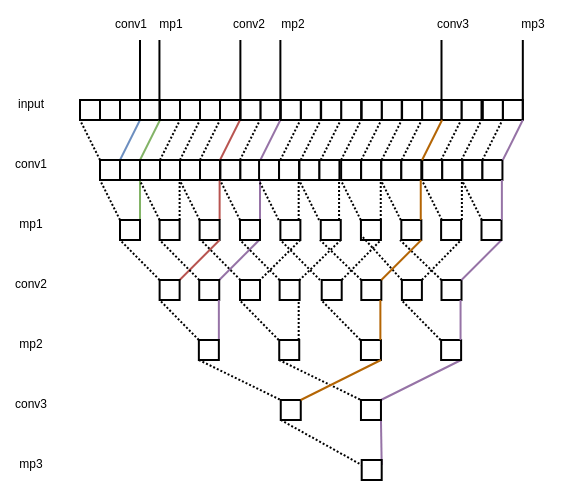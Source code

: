 <mxfile version="14.8.4" type="github">
  <diagram id="XacogqaK9mrQ45GxuNSi" name="Page-1">
    <mxGraphModel dx="569" dy="318" grid="1" gridSize="10" guides="1" tooltips="1" connect="1" arrows="1" fold="1" page="1" pageScale="1" pageWidth="850" pageHeight="1100" math="0" shadow="0">
      <root>
        <mxCell id="0" />
        <mxCell id="1" parent="0" />
        <mxCell id="IdqvDO2Dhx7yjKu7YwTV-2" value="" style="rounded=0;whiteSpace=wrap;html=1;" vertex="1" parent="1">
          <mxGeometry x="120" y="210" width="10" height="10" as="geometry" />
        </mxCell>
        <mxCell id="IdqvDO2Dhx7yjKu7YwTV-3" value="" style="rounded=0;whiteSpace=wrap;html=1;" vertex="1" parent="1">
          <mxGeometry x="130" y="210" width="10" height="10" as="geometry" />
        </mxCell>
        <mxCell id="IdqvDO2Dhx7yjKu7YwTV-4" value="" style="rounded=0;whiteSpace=wrap;html=1;fontStyle=1" vertex="1" parent="1">
          <mxGeometry x="140" y="210" width="10" height="10" as="geometry" />
        </mxCell>
        <mxCell id="IdqvDO2Dhx7yjKu7YwTV-11" style="rounded=0;orthogonalLoop=1;jettySize=auto;html=1;exitX=0;exitY=0;exitDx=0;exitDy=0;entryX=0;entryY=1;entryDx=0;entryDy=0;dashed=1;dashPattern=1 1;endArrow=none;endFill=0;" edge="1" parent="1" source="IdqvDO2Dhx7yjKu7YwTV-5" target="IdqvDO2Dhx7yjKu7YwTV-2">
          <mxGeometry relative="1" as="geometry" />
        </mxCell>
        <mxCell id="IdqvDO2Dhx7yjKu7YwTV-12" style="edgeStyle=none;rounded=0;orthogonalLoop=1;jettySize=auto;html=1;exitX=1;exitY=0;exitDx=0;exitDy=0;entryX=0;entryY=1;entryDx=0;entryDy=0;endArrow=none;endFill=0;fillColor=#dae8fc;strokeColor=#6c8ebf;" edge="1" parent="1" source="IdqvDO2Dhx7yjKu7YwTV-5" target="IdqvDO2Dhx7yjKu7YwTV-10">
          <mxGeometry relative="1" as="geometry" />
        </mxCell>
        <mxCell id="IdqvDO2Dhx7yjKu7YwTV-5" value="" style="rounded=0;whiteSpace=wrap;html=1;" vertex="1" parent="1">
          <mxGeometry x="130" y="240" width="10" height="10" as="geometry" />
        </mxCell>
        <mxCell id="IdqvDO2Dhx7yjKu7YwTV-8" value="" style="rounded=0;whiteSpace=wrap;html=1;" vertex="1" parent="1">
          <mxGeometry x="130" y="210" width="10" height="10" as="geometry" />
        </mxCell>
        <mxCell id="IdqvDO2Dhx7yjKu7YwTV-9" value="" style="rounded=0;whiteSpace=wrap;html=1;" vertex="1" parent="1">
          <mxGeometry x="140" y="210" width="10" height="10" as="geometry" />
        </mxCell>
        <mxCell id="IdqvDO2Dhx7yjKu7YwTV-10" value="" style="rounded=0;whiteSpace=wrap;html=1;fontStyle=1" vertex="1" parent="1">
          <mxGeometry x="150" y="210" width="10" height="10" as="geometry" />
        </mxCell>
        <mxCell id="IdqvDO2Dhx7yjKu7YwTV-15" style="edgeStyle=none;rounded=0;orthogonalLoop=1;jettySize=auto;html=1;exitX=1;exitY=0;exitDx=0;exitDy=0;entryX=1;entryY=1;entryDx=0;entryDy=0;endArrow=none;endFill=0;fillColor=#d5e8d4;strokeColor=#82b366;" edge="1" parent="1" source="IdqvDO2Dhx7yjKu7YwTV-13" target="IdqvDO2Dhx7yjKu7YwTV-10">
          <mxGeometry relative="1" as="geometry" />
        </mxCell>
        <mxCell id="IdqvDO2Dhx7yjKu7YwTV-13" value="" style="rounded=0;whiteSpace=wrap;html=1;" vertex="1" parent="1">
          <mxGeometry x="140" y="240" width="10" height="10" as="geometry" />
        </mxCell>
        <mxCell id="IdqvDO2Dhx7yjKu7YwTV-19" style="edgeStyle=none;rounded=0;orthogonalLoop=1;jettySize=auto;html=1;exitX=0;exitY=0;exitDx=0;exitDy=0;entryX=0;entryY=1;entryDx=0;entryDy=0;dashed=1;dashPattern=1 1;endArrow=none;endFill=0;" edge="1" parent="1" source="IdqvDO2Dhx7yjKu7YwTV-16" target="IdqvDO2Dhx7yjKu7YwTV-5">
          <mxGeometry relative="1" as="geometry" />
        </mxCell>
        <mxCell id="IdqvDO2Dhx7yjKu7YwTV-20" style="edgeStyle=none;rounded=0;orthogonalLoop=1;jettySize=auto;html=1;exitX=1;exitY=0;exitDx=0;exitDy=0;entryX=1;entryY=1;entryDx=0;entryDy=0;endArrow=none;endFill=0;fillColor=#d5e8d4;strokeColor=#82b366;" edge="1" parent="1" source="IdqvDO2Dhx7yjKu7YwTV-16" target="IdqvDO2Dhx7yjKu7YwTV-13">
          <mxGeometry relative="1" as="geometry" />
        </mxCell>
        <mxCell id="IdqvDO2Dhx7yjKu7YwTV-16" value="" style="rounded=0;whiteSpace=wrap;html=1;" vertex="1" parent="1">
          <mxGeometry x="140" y="270" width="10" height="10" as="geometry" />
        </mxCell>
        <mxCell id="IdqvDO2Dhx7yjKu7YwTV-27" value="" style="rounded=0;whiteSpace=wrap;html=1;fontStyle=1" vertex="1" parent="1">
          <mxGeometry x="160" y="210" width="10" height="10" as="geometry" />
        </mxCell>
        <mxCell id="IdqvDO2Dhx7yjKu7YwTV-28" value="" style="rounded=0;whiteSpace=wrap;html=1;fontStyle=1" vertex="1" parent="1">
          <mxGeometry x="170" y="210" width="10" height="10" as="geometry" />
        </mxCell>
        <mxCell id="IdqvDO2Dhx7yjKu7YwTV-30" style="edgeStyle=none;rounded=0;orthogonalLoop=1;jettySize=auto;html=1;exitX=1;exitY=0;exitDx=0;exitDy=0;entryX=1;entryY=1;entryDx=0;entryDy=0;dashed=1;dashPattern=1 1;endArrow=none;endFill=0;" edge="1" parent="1" source="IdqvDO2Dhx7yjKu7YwTV-31">
          <mxGeometry relative="1" as="geometry">
            <mxPoint x="170" y="220" as="targetPoint" />
          </mxGeometry>
        </mxCell>
        <mxCell id="IdqvDO2Dhx7yjKu7YwTV-31" value="" style="rounded=0;whiteSpace=wrap;html=1;" vertex="1" parent="1">
          <mxGeometry x="150" y="240" width="10" height="10" as="geometry" />
        </mxCell>
        <mxCell id="IdqvDO2Dhx7yjKu7YwTV-33" style="edgeStyle=none;rounded=0;orthogonalLoop=1;jettySize=auto;html=1;exitX=1;exitY=0;exitDx=0;exitDy=0;entryX=1;entryY=1;entryDx=0;entryDy=0;dashed=1;dashPattern=1 1;endArrow=none;endFill=0;" edge="1" parent="1" source="IdqvDO2Dhx7yjKu7YwTV-34">
          <mxGeometry relative="1" as="geometry">
            <mxPoint x="180" y="220" as="targetPoint" />
          </mxGeometry>
        </mxCell>
        <mxCell id="IdqvDO2Dhx7yjKu7YwTV-34" value="" style="rounded=0;whiteSpace=wrap;html=1;" vertex="1" parent="1">
          <mxGeometry x="160" y="240" width="10" height="10" as="geometry" />
        </mxCell>
        <mxCell id="IdqvDO2Dhx7yjKu7YwTV-35" style="edgeStyle=none;rounded=0;orthogonalLoop=1;jettySize=auto;html=1;exitX=0;exitY=0;exitDx=0;exitDy=0;entryX=0;entryY=1;entryDx=0;entryDy=0;dashed=1;dashPattern=1 1;endArrow=none;endFill=0;" edge="1" parent="1" source="IdqvDO2Dhx7yjKu7YwTV-37">
          <mxGeometry relative="1" as="geometry">
            <mxPoint x="149.81" y="250.0" as="targetPoint" />
          </mxGeometry>
        </mxCell>
        <mxCell id="IdqvDO2Dhx7yjKu7YwTV-36" style="edgeStyle=none;rounded=0;orthogonalLoop=1;jettySize=auto;html=1;exitX=1;exitY=0;exitDx=0;exitDy=0;entryX=1;entryY=1;entryDx=0;entryDy=0;dashed=1;dashPattern=1 1;endArrow=none;endFill=0;" edge="1" parent="1" source="IdqvDO2Dhx7yjKu7YwTV-37">
          <mxGeometry relative="1" as="geometry">
            <mxPoint x="169.81" y="250.0" as="targetPoint" />
          </mxGeometry>
        </mxCell>
        <mxCell id="IdqvDO2Dhx7yjKu7YwTV-37" value="" style="rounded=0;whiteSpace=wrap;html=1;" vertex="1" parent="1">
          <mxGeometry x="159.81" y="270" width="10" height="10" as="geometry" />
        </mxCell>
        <mxCell id="IdqvDO2Dhx7yjKu7YwTV-38" value="" style="rounded=0;whiteSpace=wrap;html=1;fontStyle=1" vertex="1" parent="1">
          <mxGeometry x="180" y="210" width="10" height="10" as="geometry" />
        </mxCell>
        <mxCell id="IdqvDO2Dhx7yjKu7YwTV-39" value="" style="rounded=0;whiteSpace=wrap;html=1;fontStyle=1" vertex="1" parent="1">
          <mxGeometry x="190" y="210" width="10" height="10" as="geometry" />
        </mxCell>
        <mxCell id="IdqvDO2Dhx7yjKu7YwTV-46" value="" style="rounded=0;whiteSpace=wrap;html=1;" vertex="1" parent="1">
          <mxGeometry x="170" y="240" width="10" height="10" as="geometry" />
        </mxCell>
        <mxCell id="IdqvDO2Dhx7yjKu7YwTV-47" value="" style="rounded=0;whiteSpace=wrap;html=1;" vertex="1" parent="1">
          <mxGeometry x="180" y="240" width="10" height="10" as="geometry" />
        </mxCell>
        <mxCell id="IdqvDO2Dhx7yjKu7YwTV-49" style="edgeStyle=none;rounded=0;orthogonalLoop=1;jettySize=auto;html=1;exitX=1;exitY=0;exitDx=0;exitDy=0;entryX=1;entryY=1;entryDx=0;entryDy=0;dashed=1;dashPattern=1 1;endArrow=none;endFill=0;" edge="1" parent="1">
          <mxGeometry relative="1" as="geometry">
            <mxPoint x="190" y="220" as="targetPoint" />
            <mxPoint x="180" y="240" as="sourcePoint" />
          </mxGeometry>
        </mxCell>
        <mxCell id="IdqvDO2Dhx7yjKu7YwTV-51" style="edgeStyle=none;rounded=0;orthogonalLoop=1;jettySize=auto;html=1;exitX=1;exitY=0;exitDx=0;exitDy=0;entryX=1;entryY=1;entryDx=0;entryDy=0;endArrow=none;endFill=0;fillColor=#f8cecc;strokeColor=#b85450;" edge="1" parent="1">
          <mxGeometry relative="1" as="geometry">
            <mxPoint x="200" y="220" as="targetPoint" />
            <mxPoint x="190" y="240" as="sourcePoint" />
          </mxGeometry>
        </mxCell>
        <mxCell id="IdqvDO2Dhx7yjKu7YwTV-52" style="edgeStyle=none;rounded=0;orthogonalLoop=1;jettySize=auto;html=1;exitX=0;exitY=0;exitDx=0;exitDy=0;entryX=0;entryY=1;entryDx=0;entryDy=0;dashed=1;dashPattern=1 1;endArrow=none;endFill=0;" edge="1" parent="1" source="IdqvDO2Dhx7yjKu7YwTV-54">
          <mxGeometry relative="1" as="geometry">
            <mxPoint x="169.81" y="250.0" as="targetPoint" />
          </mxGeometry>
        </mxCell>
        <mxCell id="IdqvDO2Dhx7yjKu7YwTV-53" style="edgeStyle=none;rounded=0;orthogonalLoop=1;jettySize=auto;html=1;exitX=1;exitY=0;exitDx=0;exitDy=0;entryX=1;entryY=1;entryDx=0;entryDy=0;endArrow=none;endFill=0;fillColor=#f8cecc;strokeColor=#b85450;" edge="1" parent="1" source="IdqvDO2Dhx7yjKu7YwTV-54">
          <mxGeometry relative="1" as="geometry">
            <mxPoint x="189.81" y="250.0" as="targetPoint" />
          </mxGeometry>
        </mxCell>
        <mxCell id="IdqvDO2Dhx7yjKu7YwTV-54" value="" style="rounded=0;whiteSpace=wrap;html=1;" vertex="1" parent="1">
          <mxGeometry x="179.81" y="270" width="10" height="10" as="geometry" />
        </mxCell>
        <mxCell id="IdqvDO2Dhx7yjKu7YwTV-56" style="edgeStyle=none;rounded=0;orthogonalLoop=1;jettySize=auto;html=1;exitX=0;exitY=0;exitDx=0;exitDy=0;entryX=0;entryY=1;entryDx=0;entryDy=0;dashed=1;dashPattern=1 1;endArrow=none;endFill=0;" edge="1" parent="1" source="IdqvDO2Dhx7yjKu7YwTV-55" target="IdqvDO2Dhx7yjKu7YwTV-16">
          <mxGeometry relative="1" as="geometry" />
        </mxCell>
        <mxCell id="IdqvDO2Dhx7yjKu7YwTV-57" style="edgeStyle=none;rounded=0;orthogonalLoop=1;jettySize=auto;html=1;exitX=1;exitY=0;exitDx=0;exitDy=0;entryX=1;entryY=1;entryDx=0;entryDy=0;endArrow=none;endFill=0;fillColor=#f8cecc;strokeColor=#b85450;" edge="1" parent="1" source="IdqvDO2Dhx7yjKu7YwTV-55" target="IdqvDO2Dhx7yjKu7YwTV-54">
          <mxGeometry relative="1" as="geometry" />
        </mxCell>
        <mxCell id="IdqvDO2Dhx7yjKu7YwTV-55" value="" style="rounded=0;whiteSpace=wrap;html=1;" vertex="1" parent="1">
          <mxGeometry x="159.81" y="300" width="10" height="10" as="geometry" />
        </mxCell>
        <mxCell id="IdqvDO2Dhx7yjKu7YwTV-58" style="edgeStyle=none;rounded=0;orthogonalLoop=1;jettySize=auto;html=1;exitX=0;exitY=0;exitDx=0;exitDy=0;entryX=0;entryY=1;entryDx=0;entryDy=0;dashed=1;dashPattern=1 1;endArrow=none;endFill=0;" edge="1" parent="1" source="IdqvDO2Dhx7yjKu7YwTV-60">
          <mxGeometry relative="1" as="geometry">
            <mxPoint x="159.81" y="280.0" as="targetPoint" />
          </mxGeometry>
        </mxCell>
        <mxCell id="IdqvDO2Dhx7yjKu7YwTV-59" style="edgeStyle=none;rounded=0;orthogonalLoop=1;jettySize=auto;html=1;exitX=1;exitY=0;exitDx=0;exitDy=0;entryX=1;entryY=1;entryDx=0;entryDy=0;endArrow=none;endFill=0;fillColor=#e1d5e7;strokeColor=#9673a6;" edge="1" parent="1" source="IdqvDO2Dhx7yjKu7YwTV-60">
          <mxGeometry relative="1" as="geometry">
            <mxPoint x="209.62" y="280.0" as="targetPoint" />
          </mxGeometry>
        </mxCell>
        <mxCell id="IdqvDO2Dhx7yjKu7YwTV-60" value="" style="rounded=0;whiteSpace=wrap;html=1;" vertex="1" parent="1">
          <mxGeometry x="179.62" y="300" width="10" height="10" as="geometry" />
        </mxCell>
        <mxCell id="IdqvDO2Dhx7yjKu7YwTV-61" value="" style="rounded=0;whiteSpace=wrap;html=1;fontStyle=1" vertex="1" parent="1">
          <mxGeometry x="210.19" y="210" width="10" height="10" as="geometry" />
        </mxCell>
        <mxCell id="IdqvDO2Dhx7yjKu7YwTV-62" value="" style="rounded=0;whiteSpace=wrap;html=1;" vertex="1" parent="1">
          <mxGeometry x="190.19" y="240" width="10" height="10" as="geometry" />
        </mxCell>
        <mxCell id="IdqvDO2Dhx7yjKu7YwTV-63" value="" style="rounded=0;whiteSpace=wrap;html=1;" vertex="1" parent="1">
          <mxGeometry x="200.19" y="240" width="10" height="10" as="geometry" />
        </mxCell>
        <mxCell id="IdqvDO2Dhx7yjKu7YwTV-64" style="edgeStyle=none;rounded=0;orthogonalLoop=1;jettySize=auto;html=1;exitX=1;exitY=0;exitDx=0;exitDy=0;entryX=1;entryY=1;entryDx=0;entryDy=0;endArrow=none;endFill=0;fillColor=#e1d5e7;strokeColor=#9673a6;" edge="1" parent="1">
          <mxGeometry relative="1" as="geometry">
            <mxPoint x="220.19" y="220" as="targetPoint" />
            <mxPoint x="210.19" y="240" as="sourcePoint" />
          </mxGeometry>
        </mxCell>
        <mxCell id="IdqvDO2Dhx7yjKu7YwTV-65" style="edgeStyle=none;rounded=0;orthogonalLoop=1;jettySize=auto;html=1;exitX=0;exitY=0;exitDx=0;exitDy=0;entryX=0;entryY=1;entryDx=0;entryDy=0;dashed=1;dashPattern=1 1;endArrow=none;endFill=0;" edge="1" parent="1" source="IdqvDO2Dhx7yjKu7YwTV-67">
          <mxGeometry relative="1" as="geometry">
            <mxPoint x="190.0" y="250.0" as="targetPoint" />
          </mxGeometry>
        </mxCell>
        <mxCell id="IdqvDO2Dhx7yjKu7YwTV-66" style="edgeStyle=none;rounded=0;orthogonalLoop=1;jettySize=auto;html=1;exitX=1;exitY=0;exitDx=0;exitDy=0;entryX=1;entryY=1;entryDx=0;entryDy=0;endArrow=none;endFill=0;fillColor=#e1d5e7;strokeColor=#9673a6;" edge="1" parent="1" source="IdqvDO2Dhx7yjKu7YwTV-67">
          <mxGeometry relative="1" as="geometry">
            <mxPoint x="210.0" y="250.0" as="targetPoint" />
          </mxGeometry>
        </mxCell>
        <mxCell id="IdqvDO2Dhx7yjKu7YwTV-67" value="" style="rounded=0;whiteSpace=wrap;html=1;" vertex="1" parent="1">
          <mxGeometry x="200" y="270" width="10" height="10" as="geometry" />
        </mxCell>
        <mxCell id="IdqvDO2Dhx7yjKu7YwTV-68" value="" style="rounded=0;whiteSpace=wrap;html=1;fontStyle=1" vertex="1" parent="1">
          <mxGeometry x="200.19" y="210" width="10" height="10" as="geometry" />
        </mxCell>
        <mxCell id="IdqvDO2Dhx7yjKu7YwTV-69" style="edgeStyle=none;rounded=0;orthogonalLoop=1;jettySize=auto;html=1;exitX=1;exitY=0;exitDx=0;exitDy=0;entryX=1;entryY=1;entryDx=0;entryDy=0;dashed=1;dashPattern=1 1;endArrow=none;endFill=0;" edge="1" parent="1">
          <mxGeometry relative="1" as="geometry">
            <mxPoint x="210" y="220" as="targetPoint" />
            <mxPoint x="200" y="240" as="sourcePoint" />
          </mxGeometry>
        </mxCell>
        <mxCell id="IdqvDO2Dhx7yjKu7YwTV-70" style="edgeStyle=none;rounded=0;orthogonalLoop=1;jettySize=auto;html=1;exitX=0;exitY=0;exitDx=0;exitDy=0;entryX=0;entryY=1;entryDx=0;entryDy=0;dashed=1;dashPattern=1 1;endArrow=none;endFill=0;" edge="1" parent="1" source="IdqvDO2Dhx7yjKu7YwTV-72" target="IdqvDO2Dhx7yjKu7YwTV-55">
          <mxGeometry relative="1" as="geometry">
            <mxPoint x="169.43" y="310.0" as="targetPoint" />
          </mxGeometry>
        </mxCell>
        <mxCell id="IdqvDO2Dhx7yjKu7YwTV-71" style="edgeStyle=none;rounded=0;orthogonalLoop=1;jettySize=auto;html=1;exitX=1;exitY=0;exitDx=0;exitDy=0;entryX=1;entryY=1;entryDx=0;entryDy=0;endArrow=none;endFill=0;fillColor=#e1d5e7;strokeColor=#9673a6;" edge="1" parent="1" source="IdqvDO2Dhx7yjKu7YwTV-72">
          <mxGeometry relative="1" as="geometry">
            <mxPoint x="189.43" y="310.0" as="targetPoint" />
          </mxGeometry>
        </mxCell>
        <mxCell id="IdqvDO2Dhx7yjKu7YwTV-134" style="edgeStyle=none;rounded=0;orthogonalLoop=1;jettySize=auto;html=1;exitX=0;exitY=1;exitDx=0;exitDy=0;entryX=0;entryY=0;entryDx=0;entryDy=0;dashed=1;dashPattern=1 1;endArrow=none;endFill=0;" edge="1" parent="1" source="IdqvDO2Dhx7yjKu7YwTV-72" target="IdqvDO2Dhx7yjKu7YwTV-133">
          <mxGeometry relative="1" as="geometry" />
        </mxCell>
        <mxCell id="IdqvDO2Dhx7yjKu7YwTV-72" value="" style="rounded=0;whiteSpace=wrap;html=1;" vertex="1" parent="1">
          <mxGeometry x="179.43" y="330" width="10" height="10" as="geometry" />
        </mxCell>
        <mxCell id="IdqvDO2Dhx7yjKu7YwTV-74" value="&lt;font style=&quot;font-size: 6px&quot;&gt;conv1&lt;/font&gt;" style="text;html=1;align=center;verticalAlign=middle;resizable=0;points=[];autosize=1;strokeColor=none;" vertex="1" parent="1">
          <mxGeometry x="80" y="230" width="30" height="20" as="geometry" />
        </mxCell>
        <mxCell id="IdqvDO2Dhx7yjKu7YwTV-75" value="&lt;font style=&quot;font-size: 6px&quot;&gt;mp1&lt;/font&gt;" style="text;html=1;align=center;verticalAlign=middle;resizable=0;points=[];autosize=1;strokeColor=none;" vertex="1" parent="1">
          <mxGeometry x="80" y="260" width="30" height="20" as="geometry" />
        </mxCell>
        <mxCell id="IdqvDO2Dhx7yjKu7YwTV-76" value="&lt;font style=&quot;font-size: 6px&quot;&gt;conv2&lt;/font&gt;" style="text;html=1;align=center;verticalAlign=middle;resizable=0;points=[];autosize=1;strokeColor=none;" vertex="1" parent="1">
          <mxGeometry x="80" y="290" width="30" height="20" as="geometry" />
        </mxCell>
        <mxCell id="IdqvDO2Dhx7yjKu7YwTV-77" value="&lt;font style=&quot;font-size: 6px&quot;&gt;mp2&lt;/font&gt;" style="text;html=1;align=center;verticalAlign=middle;resizable=0;points=[];autosize=1;strokeColor=none;" vertex="1" parent="1">
          <mxGeometry x="80" y="320" width="30" height="20" as="geometry" />
        </mxCell>
        <mxCell id="IdqvDO2Dhx7yjKu7YwTV-78" value="&lt;font style=&quot;font-size: 6px&quot;&gt;input&lt;/font&gt;" style="text;html=1;align=center;verticalAlign=middle;resizable=0;points=[];autosize=1;strokeColor=none;" vertex="1" parent="1">
          <mxGeometry x="80" y="200" width="30" height="20" as="geometry" />
        </mxCell>
        <mxCell id="IdqvDO2Dhx7yjKu7YwTV-79" value="" style="rounded=0;whiteSpace=wrap;html=1;" vertex="1" parent="1">
          <mxGeometry x="200" y="300" width="10" height="10" as="geometry" />
        </mxCell>
        <mxCell id="IdqvDO2Dhx7yjKu7YwTV-105" style="edgeStyle=none;rounded=0;orthogonalLoop=1;jettySize=auto;html=1;exitX=0;exitY=0;exitDx=0;exitDy=0;entryX=0;entryY=1;entryDx=0;entryDy=0;dashed=1;dashPattern=1 1;endArrow=none;endFill=0;" edge="1" parent="1" source="IdqvDO2Dhx7yjKu7YwTV-80" target="IdqvDO2Dhx7yjKu7YwTV-67">
          <mxGeometry relative="1" as="geometry" />
        </mxCell>
        <mxCell id="IdqvDO2Dhx7yjKu7YwTV-80" value="" style="rounded=0;whiteSpace=wrap;html=1;" vertex="1" parent="1">
          <mxGeometry x="219.81" y="300" width="10" height="10" as="geometry" />
        </mxCell>
        <mxCell id="IdqvDO2Dhx7yjKu7YwTV-81" value="" style="rounded=0;whiteSpace=wrap;html=1;" vertex="1" parent="1">
          <mxGeometry x="219.62" y="330" width="10" height="10" as="geometry" />
        </mxCell>
        <mxCell id="IdqvDO2Dhx7yjKu7YwTV-82" style="edgeStyle=none;rounded=0;orthogonalLoop=1;jettySize=auto;html=1;exitX=0;exitY=0;exitDx=0;exitDy=0;entryX=0;entryY=1;entryDx=0;entryDy=0;dashed=1;dashPattern=1 1;endArrow=none;endFill=0;" edge="1" parent="1">
          <mxGeometry relative="1" as="geometry">
            <mxPoint x="199.72" y="310" as="targetPoint" />
            <mxPoint x="219.34" y="330" as="sourcePoint" />
          </mxGeometry>
        </mxCell>
        <mxCell id="IdqvDO2Dhx7yjKu7YwTV-83" style="edgeStyle=none;rounded=0;orthogonalLoop=1;jettySize=auto;html=1;exitX=1;exitY=0;exitDx=0;exitDy=0;entryX=1;entryY=1;entryDx=0;entryDy=0;dashed=1;dashPattern=1 1;endArrow=none;endFill=0;" edge="1" parent="1">
          <mxGeometry relative="1" as="geometry">
            <mxPoint x="229.34" y="310" as="targetPoint" />
            <mxPoint x="229.34" y="330" as="sourcePoint" />
          </mxGeometry>
        </mxCell>
        <mxCell id="IdqvDO2Dhx7yjKu7YwTV-84" style="edgeStyle=none;rounded=0;orthogonalLoop=1;jettySize=auto;html=1;exitX=0;exitY=0;exitDx=0;exitDy=0;entryX=0;entryY=1;entryDx=0;entryDy=0;dashed=1;dashPattern=1 1;endArrow=none;endFill=0;" edge="1" parent="1">
          <mxGeometry relative="1" as="geometry">
            <mxPoint x="180.38" y="280" as="targetPoint" />
            <mxPoint x="200.19" y="300" as="sourcePoint" />
          </mxGeometry>
        </mxCell>
        <mxCell id="IdqvDO2Dhx7yjKu7YwTV-94" style="edgeStyle=none;rounded=0;orthogonalLoop=1;jettySize=auto;html=1;exitX=1;exitY=1;exitDx=0;exitDy=0;entryX=1;entryY=0;entryDx=0;entryDy=0;dashed=1;dashPattern=1 1;endArrow=none;endFill=0;" edge="1" parent="1" source="IdqvDO2Dhx7yjKu7YwTV-85" target="IdqvDO2Dhx7yjKu7YwTV-79">
          <mxGeometry relative="1" as="geometry" />
        </mxCell>
        <mxCell id="IdqvDO2Dhx7yjKu7YwTV-85" value="" style="rounded=0;whiteSpace=wrap;html=1;" vertex="1" parent="1">
          <mxGeometry x="220.19" y="270" width="10" height="10" as="geometry" />
        </mxCell>
        <mxCell id="IdqvDO2Dhx7yjKu7YwTV-86" value="" style="rounded=0;whiteSpace=wrap;html=1;" vertex="1" parent="1">
          <mxGeometry x="209.53" y="240" width="10" height="10" as="geometry" />
        </mxCell>
        <mxCell id="IdqvDO2Dhx7yjKu7YwTV-87" value="" style="rounded=0;whiteSpace=wrap;html=1;" vertex="1" parent="1">
          <mxGeometry x="219.53" y="240" width="10" height="10" as="geometry" />
        </mxCell>
        <mxCell id="IdqvDO2Dhx7yjKu7YwTV-88" style="edgeStyle=none;rounded=0;orthogonalLoop=1;jettySize=auto;html=1;exitX=0;exitY=0;exitDx=0;exitDy=0;entryX=0;entryY=1;entryDx=0;entryDy=0;dashed=1;dashPattern=1 1;endArrow=none;endFill=0;" edge="1" parent="1">
          <mxGeometry relative="1" as="geometry">
            <mxPoint x="209.34" y="250" as="targetPoint" />
            <mxPoint x="219.34" y="270" as="sourcePoint" />
          </mxGeometry>
        </mxCell>
        <mxCell id="IdqvDO2Dhx7yjKu7YwTV-89" style="edgeStyle=none;rounded=0;orthogonalLoop=1;jettySize=auto;html=1;exitX=1;exitY=0;exitDx=0;exitDy=0;entryX=1;entryY=1;entryDx=0;entryDy=0;dashed=1;dashPattern=1 1;endArrow=none;endFill=0;" edge="1" parent="1">
          <mxGeometry relative="1" as="geometry">
            <mxPoint x="229.34" y="250" as="targetPoint" />
            <mxPoint x="229.34" y="270" as="sourcePoint" />
          </mxGeometry>
        </mxCell>
        <mxCell id="IdqvDO2Dhx7yjKu7YwTV-90" value="" style="rounded=0;whiteSpace=wrap;html=1;fontStyle=1" vertex="1" parent="1">
          <mxGeometry x="230.38" y="210" width="10" height="10" as="geometry" />
        </mxCell>
        <mxCell id="IdqvDO2Dhx7yjKu7YwTV-91" style="edgeStyle=none;rounded=0;orthogonalLoop=1;jettySize=auto;html=1;exitX=1;exitY=0;exitDx=0;exitDy=0;entryX=1;entryY=1;entryDx=0;entryDy=0;dashed=1;dashPattern=1 1;endArrow=none;endFill=0;" edge="1" parent="1">
          <mxGeometry relative="1" as="geometry">
            <mxPoint x="240.38" y="220" as="targetPoint" />
            <mxPoint x="230.38" y="240" as="sourcePoint" />
          </mxGeometry>
        </mxCell>
        <mxCell id="IdqvDO2Dhx7yjKu7YwTV-92" value="" style="rounded=0;whiteSpace=wrap;html=1;fontStyle=1" vertex="1" parent="1">
          <mxGeometry x="220.38" y="210" width="10" height="10" as="geometry" />
        </mxCell>
        <mxCell id="IdqvDO2Dhx7yjKu7YwTV-93" style="edgeStyle=none;rounded=0;orthogonalLoop=1;jettySize=auto;html=1;exitX=1;exitY=0;exitDx=0;exitDy=0;entryX=1;entryY=1;entryDx=0;entryDy=0;dashed=1;dashPattern=1 1;endArrow=none;endFill=0;" edge="1" parent="1">
          <mxGeometry relative="1" as="geometry">
            <mxPoint x="230.19" y="220" as="targetPoint" />
            <mxPoint x="220.19" y="240" as="sourcePoint" />
          </mxGeometry>
        </mxCell>
        <mxCell id="IdqvDO2Dhx7yjKu7YwTV-104" style="edgeStyle=none;rounded=0;orthogonalLoop=1;jettySize=auto;html=1;exitX=1;exitY=1;exitDx=0;exitDy=0;entryX=1;entryY=0;entryDx=0;entryDy=0;dashed=1;dashPattern=1 1;endArrow=none;endFill=0;" edge="1" parent="1" source="IdqvDO2Dhx7yjKu7YwTV-95" target="IdqvDO2Dhx7yjKu7YwTV-80">
          <mxGeometry relative="1" as="geometry" />
        </mxCell>
        <mxCell id="IdqvDO2Dhx7yjKu7YwTV-95" value="" style="rounded=0;whiteSpace=wrap;html=1;" vertex="1" parent="1">
          <mxGeometry x="240.38" y="270" width="10" height="10" as="geometry" />
        </mxCell>
        <mxCell id="IdqvDO2Dhx7yjKu7YwTV-96" value="" style="rounded=0;whiteSpace=wrap;html=1;" vertex="1" parent="1">
          <mxGeometry x="229.72" y="240" width="10" height="10" as="geometry" />
        </mxCell>
        <mxCell id="IdqvDO2Dhx7yjKu7YwTV-97" value="" style="rounded=0;whiteSpace=wrap;html=1;" vertex="1" parent="1">
          <mxGeometry x="239.72" y="240" width="10" height="10" as="geometry" />
        </mxCell>
        <mxCell id="IdqvDO2Dhx7yjKu7YwTV-98" style="edgeStyle=none;rounded=0;orthogonalLoop=1;jettySize=auto;html=1;exitX=0;exitY=0;exitDx=0;exitDy=0;entryX=0;entryY=1;entryDx=0;entryDy=0;dashed=1;dashPattern=1 1;endArrow=none;endFill=0;" edge="1" parent="1">
          <mxGeometry relative="1" as="geometry">
            <mxPoint x="229.53" y="250" as="targetPoint" />
            <mxPoint x="239.53" y="270" as="sourcePoint" />
          </mxGeometry>
        </mxCell>
        <mxCell id="IdqvDO2Dhx7yjKu7YwTV-99" style="edgeStyle=none;rounded=0;orthogonalLoop=1;jettySize=auto;html=1;exitX=1;exitY=0;exitDx=0;exitDy=0;entryX=1;entryY=1;entryDx=0;entryDy=0;dashed=1;dashPattern=1 1;endArrow=none;endFill=0;" edge="1" parent="1">
          <mxGeometry relative="1" as="geometry">
            <mxPoint x="249.53" y="250" as="targetPoint" />
            <mxPoint x="249.53" y="270" as="sourcePoint" />
          </mxGeometry>
        </mxCell>
        <mxCell id="IdqvDO2Dhx7yjKu7YwTV-100" value="" style="rounded=0;whiteSpace=wrap;html=1;fontStyle=1" vertex="1" parent="1">
          <mxGeometry x="250.57" y="210" width="10" height="10" as="geometry" />
        </mxCell>
        <mxCell id="IdqvDO2Dhx7yjKu7YwTV-101" style="edgeStyle=none;rounded=0;orthogonalLoop=1;jettySize=auto;html=1;exitX=1;exitY=0;exitDx=0;exitDy=0;entryX=1;entryY=1;entryDx=0;entryDy=0;dashed=1;dashPattern=1 1;endArrow=none;endFill=0;" edge="1" parent="1">
          <mxGeometry relative="1" as="geometry">
            <mxPoint x="260.57" y="220" as="targetPoint" />
            <mxPoint x="250.57" y="240" as="sourcePoint" />
          </mxGeometry>
        </mxCell>
        <mxCell id="IdqvDO2Dhx7yjKu7YwTV-102" value="" style="rounded=0;whiteSpace=wrap;html=1;fontStyle=1" vertex="1" parent="1">
          <mxGeometry x="240.57" y="210" width="10" height="10" as="geometry" />
        </mxCell>
        <mxCell id="IdqvDO2Dhx7yjKu7YwTV-103" style="edgeStyle=none;rounded=0;orthogonalLoop=1;jettySize=auto;html=1;exitX=1;exitY=0;exitDx=0;exitDy=0;entryX=1;entryY=1;entryDx=0;entryDy=0;dashed=1;dashPattern=1 1;endArrow=none;endFill=0;" edge="1" parent="1">
          <mxGeometry relative="1" as="geometry">
            <mxPoint x="250.38" y="220" as="targetPoint" />
            <mxPoint x="240.38" y="240" as="sourcePoint" />
          </mxGeometry>
        </mxCell>
        <mxCell id="IdqvDO2Dhx7yjKu7YwTV-114" style="edgeStyle=none;rounded=0;orthogonalLoop=1;jettySize=auto;html=1;exitX=1;exitY=0;exitDx=0;exitDy=0;entryX=1;entryY=1;entryDx=0;entryDy=0;dashed=1;dashPattern=1 1;endArrow=none;endFill=0;" edge="1" parent="1" source="IdqvDO2Dhx7yjKu7YwTV-106" target="IdqvDO2Dhx7yjKu7YwTV-112">
          <mxGeometry relative="1" as="geometry" />
        </mxCell>
        <mxCell id="IdqvDO2Dhx7yjKu7YwTV-106" value="" style="rounded=0;whiteSpace=wrap;html=1;" vertex="1" parent="1">
          <mxGeometry x="240.85" y="300" width="10" height="10" as="geometry" />
        </mxCell>
        <mxCell id="IdqvDO2Dhx7yjKu7YwTV-116" style="edgeStyle=none;rounded=0;orthogonalLoop=1;jettySize=auto;html=1;exitX=0;exitY=0;exitDx=0;exitDy=0;dashed=1;dashPattern=1 1;endArrow=none;endFill=0;" edge="1" parent="1" source="IdqvDO2Dhx7yjKu7YwTV-107">
          <mxGeometry relative="1" as="geometry">
            <mxPoint x="240" y="280" as="targetPoint" />
          </mxGeometry>
        </mxCell>
        <mxCell id="IdqvDO2Dhx7yjKu7YwTV-107" value="" style="rounded=0;whiteSpace=wrap;html=1;" vertex="1" parent="1">
          <mxGeometry x="260.66" y="300" width="10" height="10" as="geometry" />
        </mxCell>
        <mxCell id="IdqvDO2Dhx7yjKu7YwTV-108" value="" style="rounded=0;whiteSpace=wrap;html=1;" vertex="1" parent="1">
          <mxGeometry x="260.47" y="330" width="10" height="10" as="geometry" />
        </mxCell>
        <mxCell id="IdqvDO2Dhx7yjKu7YwTV-109" style="edgeStyle=none;rounded=0;orthogonalLoop=1;jettySize=auto;html=1;exitX=0;exitY=0;exitDx=0;exitDy=0;entryX=0;entryY=1;entryDx=0;entryDy=0;dashed=1;dashPattern=1 1;endArrow=none;endFill=0;" edge="1" parent="1">
          <mxGeometry relative="1" as="geometry">
            <mxPoint x="240.57" y="310" as="targetPoint" />
            <mxPoint x="260.19" y="330" as="sourcePoint" />
          </mxGeometry>
        </mxCell>
        <mxCell id="IdqvDO2Dhx7yjKu7YwTV-111" style="edgeStyle=none;rounded=0;orthogonalLoop=1;jettySize=auto;html=1;exitX=0;exitY=0;exitDx=0;exitDy=0;entryX=0;entryY=1;entryDx=0;entryDy=0;dashed=1;dashPattern=1 1;endArrow=none;endFill=0;" edge="1" parent="1">
          <mxGeometry relative="1" as="geometry">
            <mxPoint x="240.0" y="300" as="sourcePoint" />
            <mxPoint x="220.19" y="280" as="targetPoint" />
          </mxGeometry>
        </mxCell>
        <mxCell id="IdqvDO2Dhx7yjKu7YwTV-112" value="" style="rounded=0;whiteSpace=wrap;html=1;" vertex="1" parent="1">
          <mxGeometry x="260.47" y="270" width="10" height="10" as="geometry" />
        </mxCell>
        <mxCell id="IdqvDO2Dhx7yjKu7YwTV-113" value="" style="rounded=0;whiteSpace=wrap;html=1;" vertex="1" parent="1">
          <mxGeometry x="280.66" y="270" width="10" height="10" as="geometry" />
        </mxCell>
        <mxCell id="IdqvDO2Dhx7yjKu7YwTV-117" value="" style="rounded=0;whiteSpace=wrap;html=1;" vertex="1" parent="1">
          <mxGeometry x="250.57" y="240" width="10" height="10" as="geometry" />
        </mxCell>
        <mxCell id="IdqvDO2Dhx7yjKu7YwTV-118" value="" style="rounded=0;whiteSpace=wrap;html=1;" vertex="1" parent="1">
          <mxGeometry x="260.57" y="240" width="10" height="10" as="geometry" />
        </mxCell>
        <mxCell id="IdqvDO2Dhx7yjKu7YwTV-119" style="edgeStyle=none;rounded=0;orthogonalLoop=1;jettySize=auto;html=1;exitX=0;exitY=0;exitDx=0;exitDy=0;entryX=0;entryY=1;entryDx=0;entryDy=0;dashed=1;dashPattern=1 1;endArrow=none;endFill=0;" edge="1" parent="1">
          <mxGeometry relative="1" as="geometry">
            <mxPoint x="250.38" y="250" as="targetPoint" />
            <mxPoint x="260.38" y="270" as="sourcePoint" />
          </mxGeometry>
        </mxCell>
        <mxCell id="IdqvDO2Dhx7yjKu7YwTV-120" style="edgeStyle=none;rounded=0;orthogonalLoop=1;jettySize=auto;html=1;exitX=1;exitY=0;exitDx=0;exitDy=0;entryX=1;entryY=1;entryDx=0;entryDy=0;dashed=1;dashPattern=1 1;endArrow=none;endFill=0;" edge="1" parent="1">
          <mxGeometry relative="1" as="geometry">
            <mxPoint x="270.38" y="250" as="targetPoint" />
            <mxPoint x="270.38" y="270" as="sourcePoint" />
          </mxGeometry>
        </mxCell>
        <mxCell id="IdqvDO2Dhx7yjKu7YwTV-121" value="" style="rounded=0;whiteSpace=wrap;html=1;" vertex="1" parent="1">
          <mxGeometry x="270.66" y="240" width="10" height="10" as="geometry" />
        </mxCell>
        <mxCell id="IdqvDO2Dhx7yjKu7YwTV-122" value="" style="rounded=0;whiteSpace=wrap;html=1;" vertex="1" parent="1">
          <mxGeometry x="280.66" y="240" width="10" height="10" as="geometry" />
        </mxCell>
        <mxCell id="IdqvDO2Dhx7yjKu7YwTV-123" style="edgeStyle=none;rounded=0;orthogonalLoop=1;jettySize=auto;html=1;exitX=0;exitY=0;exitDx=0;exitDy=0;entryX=0;entryY=1;entryDx=0;entryDy=0;dashed=1;dashPattern=1 1;endArrow=none;endFill=0;" edge="1" parent="1">
          <mxGeometry relative="1" as="geometry">
            <mxPoint x="270.38" y="250" as="targetPoint" />
            <mxPoint x="280.38" y="270" as="sourcePoint" />
          </mxGeometry>
        </mxCell>
        <mxCell id="IdqvDO2Dhx7yjKu7YwTV-125" value="" style="rounded=0;whiteSpace=wrap;html=1;fontStyle=1" vertex="1" parent="1">
          <mxGeometry x="270.85" y="210" width="10" height="10" as="geometry" />
        </mxCell>
        <mxCell id="IdqvDO2Dhx7yjKu7YwTV-126" style="edgeStyle=none;rounded=0;orthogonalLoop=1;jettySize=auto;html=1;exitX=1;exitY=0;exitDx=0;exitDy=0;entryX=1;entryY=1;entryDx=0;entryDy=0;dashed=1;dashPattern=1 1;endArrow=none;endFill=0;" edge="1" parent="1">
          <mxGeometry relative="1" as="geometry">
            <mxPoint x="280.85" y="220" as="targetPoint" />
            <mxPoint x="270.85" y="240" as="sourcePoint" />
          </mxGeometry>
        </mxCell>
        <mxCell id="IdqvDO2Dhx7yjKu7YwTV-127" value="" style="rounded=0;whiteSpace=wrap;html=1;fontStyle=1" vertex="1" parent="1">
          <mxGeometry x="260.85" y="210" width="10" height="10" as="geometry" />
        </mxCell>
        <mxCell id="IdqvDO2Dhx7yjKu7YwTV-128" style="edgeStyle=none;rounded=0;orthogonalLoop=1;jettySize=auto;html=1;exitX=1;exitY=0;exitDx=0;exitDy=0;entryX=1;entryY=1;entryDx=0;entryDy=0;dashed=1;dashPattern=1 1;endArrow=none;endFill=0;" edge="1" parent="1">
          <mxGeometry relative="1" as="geometry">
            <mxPoint x="270.66" y="220" as="targetPoint" />
            <mxPoint x="260.66" y="240" as="sourcePoint" />
          </mxGeometry>
        </mxCell>
        <mxCell id="IdqvDO2Dhx7yjKu7YwTV-129" value="" style="rounded=0;whiteSpace=wrap;html=1;fontStyle=1" vertex="1" parent="1">
          <mxGeometry x="291.04" y="210" width="10" height="10" as="geometry" />
        </mxCell>
        <mxCell id="IdqvDO2Dhx7yjKu7YwTV-131" value="" style="rounded=0;whiteSpace=wrap;html=1;fontStyle=1" vertex="1" parent="1">
          <mxGeometry x="281.04" y="210" width="10" height="10" as="geometry" />
        </mxCell>
        <mxCell id="IdqvDO2Dhx7yjKu7YwTV-132" style="edgeStyle=none;rounded=0;orthogonalLoop=1;jettySize=auto;html=1;exitX=1;exitY=0;exitDx=0;exitDy=0;entryX=1;entryY=1;entryDx=0;entryDy=0;dashed=1;dashPattern=1 1;endArrow=none;endFill=0;" edge="1" parent="1">
          <mxGeometry relative="1" as="geometry">
            <mxPoint x="290.85" y="220" as="targetPoint" />
            <mxPoint x="280.85" y="240" as="sourcePoint" />
          </mxGeometry>
        </mxCell>
        <mxCell id="IdqvDO2Dhx7yjKu7YwTV-171" style="edgeStyle=none;rounded=0;orthogonalLoop=1;jettySize=auto;html=1;exitX=0;exitY=1;exitDx=0;exitDy=0;entryX=0;entryY=0.25;entryDx=0;entryDy=0;dashed=1;dashPattern=1 1;endArrow=none;endFill=0;" edge="1" parent="1" source="IdqvDO2Dhx7yjKu7YwTV-133" target="IdqvDO2Dhx7yjKu7YwTV-169">
          <mxGeometry relative="1" as="geometry" />
        </mxCell>
        <mxCell id="IdqvDO2Dhx7yjKu7YwTV-133" value="" style="rounded=0;whiteSpace=wrap;html=1;" vertex="1" parent="1">
          <mxGeometry x="220.38" y="360" width="10" height="10" as="geometry" />
        </mxCell>
        <mxCell id="IdqvDO2Dhx7yjKu7YwTV-136" value="&lt;font style=&quot;font-size: 6px&quot;&gt;conv3&lt;/font&gt;" style="text;html=1;align=center;verticalAlign=middle;resizable=0;points=[];autosize=1;strokeColor=none;" vertex="1" parent="1">
          <mxGeometry x="80" y="350" width="30" height="20" as="geometry" />
        </mxCell>
        <mxCell id="IdqvDO2Dhx7yjKu7YwTV-137" style="edgeStyle=none;rounded=0;orthogonalLoop=1;jettySize=auto;html=1;exitX=0;exitY=1;exitDx=0;exitDy=0;entryX=0;entryY=0;entryDx=0;entryDy=0;dashed=1;dashPattern=1 1;endArrow=none;endFill=0;" edge="1" parent="1" target="IdqvDO2Dhx7yjKu7YwTV-139">
          <mxGeometry relative="1" as="geometry">
            <mxPoint x="219.53" y="340" as="sourcePoint" />
          </mxGeometry>
        </mxCell>
        <mxCell id="IdqvDO2Dhx7yjKu7YwTV-138" style="edgeStyle=none;rounded=0;orthogonalLoop=1;jettySize=auto;html=1;exitX=1;exitY=0;exitDx=0;exitDy=0;entryX=1;entryY=1;entryDx=0;entryDy=0;endArrow=none;endFill=0;fillColor=#e1d5e7;strokeColor=#9673a6;" edge="1" parent="1" source="IdqvDO2Dhx7yjKu7YwTV-139">
          <mxGeometry relative="1" as="geometry">
            <mxPoint x="310.57" y="340" as="targetPoint" />
          </mxGeometry>
        </mxCell>
        <mxCell id="IdqvDO2Dhx7yjKu7YwTV-172" style="edgeStyle=none;rounded=0;orthogonalLoop=1;jettySize=auto;html=1;exitX=1;exitY=1;exitDx=0;exitDy=0;entryX=1;entryY=0.25;entryDx=0;entryDy=0;endArrow=none;endFill=0;fillColor=#e1d5e7;strokeColor=#9673a6;" edge="1" parent="1" source="IdqvDO2Dhx7yjKu7YwTV-139" target="IdqvDO2Dhx7yjKu7YwTV-169">
          <mxGeometry relative="1" as="geometry" />
        </mxCell>
        <mxCell id="IdqvDO2Dhx7yjKu7YwTV-139" value="" style="rounded=0;whiteSpace=wrap;html=1;" vertex="1" parent="1">
          <mxGeometry x="260.48" y="360" width="10" height="10" as="geometry" />
        </mxCell>
        <mxCell id="IdqvDO2Dhx7yjKu7YwTV-149" style="edgeStyle=none;rounded=0;orthogonalLoop=1;jettySize=auto;html=1;exitX=1;exitY=0;exitDx=0;exitDy=0;entryX=1;entryY=1;entryDx=0;entryDy=0;dashed=1;dashPattern=1 1;endArrow=none;endFill=0;" edge="1" parent="1" source="IdqvDO2Dhx7yjKu7YwTV-140" target="IdqvDO2Dhx7yjKu7YwTV-146">
          <mxGeometry relative="1" as="geometry" />
        </mxCell>
        <mxCell id="IdqvDO2Dhx7yjKu7YwTV-150" style="edgeStyle=none;rounded=0;orthogonalLoop=1;jettySize=auto;html=1;exitX=0;exitY=0;exitDx=0;exitDy=0;entryX=0;entryY=0.75;entryDx=0;entryDy=0;dashed=1;dashPattern=1 1;endArrow=none;endFill=0;" edge="1" parent="1" source="IdqvDO2Dhx7yjKu7YwTV-140" target="IdqvDO2Dhx7yjKu7YwTV-112">
          <mxGeometry relative="1" as="geometry" />
        </mxCell>
        <mxCell id="IdqvDO2Dhx7yjKu7YwTV-140" value="" style="rounded=0;whiteSpace=wrap;html=1;" vertex="1" parent="1">
          <mxGeometry x="280.94" y="300" width="10" height="10" as="geometry" />
        </mxCell>
        <mxCell id="IdqvDO2Dhx7yjKu7YwTV-148" style="edgeStyle=none;rounded=0;orthogonalLoop=1;jettySize=auto;html=1;exitX=0;exitY=0;exitDx=0;exitDy=0;dashed=1;dashPattern=1 1;endArrow=none;endFill=0;" edge="1" parent="1" source="IdqvDO2Dhx7yjKu7YwTV-141">
          <mxGeometry relative="1" as="geometry">
            <mxPoint x="280" y="280" as="targetPoint" />
          </mxGeometry>
        </mxCell>
        <mxCell id="IdqvDO2Dhx7yjKu7YwTV-141" value="" style="rounded=0;whiteSpace=wrap;html=1;" vertex="1" parent="1">
          <mxGeometry x="300.75" y="300" width="10" height="10" as="geometry" />
        </mxCell>
        <mxCell id="IdqvDO2Dhx7yjKu7YwTV-142" value="" style="rounded=0;whiteSpace=wrap;html=1;" vertex="1" parent="1">
          <mxGeometry x="300.56" y="330" width="10" height="10" as="geometry" />
        </mxCell>
        <mxCell id="IdqvDO2Dhx7yjKu7YwTV-143" style="edgeStyle=none;rounded=0;orthogonalLoop=1;jettySize=auto;html=1;exitX=0;exitY=0;exitDx=0;exitDy=0;entryX=0;entryY=1;entryDx=0;entryDy=0;dashed=1;dashPattern=1 1;endArrow=none;endFill=0;" edge="1" parent="1">
          <mxGeometry relative="1" as="geometry">
            <mxPoint x="280.66" y="310" as="targetPoint" />
            <mxPoint x="300.28" y="330" as="sourcePoint" />
          </mxGeometry>
        </mxCell>
        <mxCell id="IdqvDO2Dhx7yjKu7YwTV-144" style="edgeStyle=none;rounded=0;orthogonalLoop=1;jettySize=auto;html=1;exitX=1;exitY=0;exitDx=0;exitDy=0;entryX=1;entryY=1;entryDx=0;entryDy=0;endArrow=none;endFill=0;fillColor=#e1d5e7;strokeColor=#9673a6;" edge="1" parent="1">
          <mxGeometry relative="1" as="geometry">
            <mxPoint x="310.28" y="310" as="targetPoint" />
            <mxPoint x="310.28" y="330" as="sourcePoint" />
          </mxGeometry>
        </mxCell>
        <mxCell id="IdqvDO2Dhx7yjKu7YwTV-145" style="edgeStyle=none;rounded=0;orthogonalLoop=1;jettySize=auto;html=1;exitX=1;exitY=0;exitDx=0;exitDy=0;entryX=1;entryY=1;entryDx=0;entryDy=0;endArrow=none;endFill=0;fillColor=#e1d5e7;strokeColor=#9673a6;" edge="1" parent="1" target="IdqvDO2Dhx7yjKu7YwTV-147">
          <mxGeometry relative="1" as="geometry">
            <mxPoint x="310.75" y="300" as="sourcePoint" />
          </mxGeometry>
        </mxCell>
        <mxCell id="IdqvDO2Dhx7yjKu7YwTV-146" value="" style="rounded=0;whiteSpace=wrap;html=1;" vertex="1" parent="1">
          <mxGeometry x="300.56" y="270" width="10" height="10" as="geometry" />
        </mxCell>
        <mxCell id="IdqvDO2Dhx7yjKu7YwTV-147" value="" style="rounded=0;whiteSpace=wrap;html=1;" vertex="1" parent="1">
          <mxGeometry x="320.75" y="270" width="10" height="10" as="geometry" />
        </mxCell>
        <mxCell id="IdqvDO2Dhx7yjKu7YwTV-151" value="" style="rounded=0;whiteSpace=wrap;html=1;" vertex="1" parent="1">
          <mxGeometry x="291.13" y="240" width="10" height="10" as="geometry" />
        </mxCell>
        <mxCell id="IdqvDO2Dhx7yjKu7YwTV-152" value="" style="rounded=0;whiteSpace=wrap;html=1;" vertex="1" parent="1">
          <mxGeometry x="301.13" y="240" width="10" height="10" as="geometry" />
        </mxCell>
        <mxCell id="IdqvDO2Dhx7yjKu7YwTV-153" style="edgeStyle=none;rounded=0;orthogonalLoop=1;jettySize=auto;html=1;exitX=0;exitY=0;exitDx=0;exitDy=0;entryX=0;entryY=1;entryDx=0;entryDy=0;dashed=1;dashPattern=1 1;endArrow=none;endFill=0;" edge="1" parent="1">
          <mxGeometry relative="1" as="geometry">
            <mxPoint x="290.94" y="250" as="targetPoint" />
            <mxPoint x="300.94" y="270" as="sourcePoint" />
          </mxGeometry>
        </mxCell>
        <mxCell id="IdqvDO2Dhx7yjKu7YwTV-154" style="edgeStyle=none;rounded=0;orthogonalLoop=1;jettySize=auto;html=1;exitX=1;exitY=0;exitDx=0;exitDy=0;entryX=1;entryY=1;entryDx=0;entryDy=0;dashed=1;dashPattern=1 1;endArrow=none;endFill=0;" edge="1" parent="1">
          <mxGeometry relative="1" as="geometry">
            <mxPoint x="310.94" y="250" as="targetPoint" />
            <mxPoint x="310.94" y="270" as="sourcePoint" />
          </mxGeometry>
        </mxCell>
        <mxCell id="IdqvDO2Dhx7yjKu7YwTV-155" value="" style="rounded=0;whiteSpace=wrap;html=1;" vertex="1" parent="1">
          <mxGeometry x="311.22" y="240" width="10" height="10" as="geometry" />
        </mxCell>
        <mxCell id="IdqvDO2Dhx7yjKu7YwTV-156" value="" style="rounded=0;whiteSpace=wrap;html=1;" vertex="1" parent="1">
          <mxGeometry x="321.22" y="240" width="10" height="10" as="geometry" />
        </mxCell>
        <mxCell id="IdqvDO2Dhx7yjKu7YwTV-157" style="edgeStyle=none;rounded=0;orthogonalLoop=1;jettySize=auto;html=1;exitX=0;exitY=0;exitDx=0;exitDy=0;entryX=0;entryY=1;entryDx=0;entryDy=0;dashed=1;dashPattern=1 1;endArrow=none;endFill=0;" edge="1" parent="1">
          <mxGeometry relative="1" as="geometry">
            <mxPoint x="310.94" y="250" as="targetPoint" />
            <mxPoint x="320.94" y="270" as="sourcePoint" />
          </mxGeometry>
        </mxCell>
        <mxCell id="IdqvDO2Dhx7yjKu7YwTV-158" style="edgeStyle=none;rounded=0;orthogonalLoop=1;jettySize=auto;html=1;exitX=1;exitY=0;exitDx=0;exitDy=0;entryX=1;entryY=1;entryDx=0;entryDy=0;endArrow=none;endFill=0;fillColor=#e1d5e7;strokeColor=#9673a6;" edge="1" parent="1">
          <mxGeometry relative="1" as="geometry">
            <mxPoint x="330.94" y="250" as="targetPoint" />
            <mxPoint x="330.94" y="270" as="sourcePoint" />
          </mxGeometry>
        </mxCell>
        <mxCell id="IdqvDO2Dhx7yjKu7YwTV-159" value="" style="rounded=0;whiteSpace=wrap;html=1;fontStyle=1" vertex="1" parent="1">
          <mxGeometry x="310.75" y="210" width="10" height="10" as="geometry" />
        </mxCell>
        <mxCell id="IdqvDO2Dhx7yjKu7YwTV-160" style="edgeStyle=none;rounded=0;orthogonalLoop=1;jettySize=auto;html=1;exitX=1;exitY=0;exitDx=0;exitDy=0;entryX=1;entryY=1;entryDx=0;entryDy=0;dashed=1;dashPattern=1 1;endArrow=none;endFill=0;" edge="1" parent="1">
          <mxGeometry relative="1" as="geometry">
            <mxPoint x="320.75" y="220" as="targetPoint" />
            <mxPoint x="310.75" y="240" as="sourcePoint" />
          </mxGeometry>
        </mxCell>
        <mxCell id="IdqvDO2Dhx7yjKu7YwTV-161" value="" style="rounded=0;whiteSpace=wrap;html=1;fontStyle=1" vertex="1" parent="1">
          <mxGeometry x="300.75" y="210" width="10" height="10" as="geometry" />
        </mxCell>
        <mxCell id="IdqvDO2Dhx7yjKu7YwTV-162" style="edgeStyle=none;rounded=0;orthogonalLoop=1;jettySize=auto;html=1;exitX=1;exitY=0;exitDx=0;exitDy=0;entryX=1;entryY=1;entryDx=0;entryDy=0;dashed=1;dashPattern=1 1;endArrow=none;endFill=0;" edge="1" parent="1">
          <mxGeometry relative="1" as="geometry">
            <mxPoint x="310.56" y="220" as="targetPoint" />
            <mxPoint x="300.56" y="240" as="sourcePoint" />
          </mxGeometry>
        </mxCell>
        <mxCell id="IdqvDO2Dhx7yjKu7YwTV-163" value="" style="rounded=0;whiteSpace=wrap;html=1;fontStyle=0" vertex="1" parent="1">
          <mxGeometry x="331.41" y="210" width="10" height="10" as="geometry" />
        </mxCell>
        <mxCell id="IdqvDO2Dhx7yjKu7YwTV-164" style="edgeStyle=none;rounded=0;orthogonalLoop=1;jettySize=auto;html=1;exitX=1;exitY=0;exitDx=0;exitDy=0;entryX=1;entryY=1;entryDx=0;entryDy=0;endArrow=none;endFill=0;fontStyle=0;fillColor=#e1d5e7;strokeColor=#9673a6;" edge="1" parent="1">
          <mxGeometry relative="1" as="geometry">
            <mxPoint x="341.41" y="220" as="targetPoint" />
            <mxPoint x="331.41" y="240" as="sourcePoint" />
          </mxGeometry>
        </mxCell>
        <mxCell id="IdqvDO2Dhx7yjKu7YwTV-165" value="" style="rounded=0;whiteSpace=wrap;html=1;fontStyle=0" vertex="1" parent="1">
          <mxGeometry x="321.41" y="210" width="10" height="10" as="geometry" />
        </mxCell>
        <mxCell id="IdqvDO2Dhx7yjKu7YwTV-166" style="edgeStyle=none;rounded=0;orthogonalLoop=1;jettySize=auto;html=1;exitX=1;exitY=0;exitDx=0;exitDy=0;entryX=1;entryY=1;entryDx=0;entryDy=0;dashed=1;dashPattern=1 1;endArrow=none;endFill=0;fontStyle=0" edge="1" parent="1">
          <mxGeometry relative="1" as="geometry">
            <mxPoint x="331.22" y="220" as="targetPoint" />
            <mxPoint x="321.22" y="240" as="sourcePoint" />
          </mxGeometry>
        </mxCell>
        <mxCell id="IdqvDO2Dhx7yjKu7YwTV-167" value="&lt;font style=&quot;font-size: 6px&quot;&gt;mp3&lt;/font&gt;" style="text;html=1;align=center;verticalAlign=middle;resizable=0;points=[];autosize=1;strokeColor=none;" vertex="1" parent="1">
          <mxGeometry x="80" y="380" width="30" height="20" as="geometry" />
        </mxCell>
        <mxCell id="IdqvDO2Dhx7yjKu7YwTV-169" value="" style="rounded=0;whiteSpace=wrap;html=1;" vertex="1" parent="1">
          <mxGeometry x="260.85" y="390" width="10" height="10" as="geometry" />
        </mxCell>
        <mxCell id="IdqvDO2Dhx7yjKu7YwTV-173" value="" style="endArrow=none;html=1;" edge="1" parent="1">
          <mxGeometry width="50" height="50" relative="1" as="geometry">
            <mxPoint x="150" y="220" as="sourcePoint" />
            <mxPoint x="150" y="180" as="targetPoint" />
          </mxGeometry>
        </mxCell>
        <mxCell id="IdqvDO2Dhx7yjKu7YwTV-174" value="&lt;font style=&quot;font-size: 6px&quot;&gt;conv1&lt;/font&gt;" style="text;html=1;align=center;verticalAlign=middle;resizable=0;points=[];autosize=1;strokeColor=none;" vertex="1" parent="1">
          <mxGeometry x="129.81" y="160" width="30" height="20" as="geometry" />
        </mxCell>
        <mxCell id="IdqvDO2Dhx7yjKu7YwTV-175" value="" style="endArrow=none;html=1;" edge="1" parent="1">
          <mxGeometry width="50" height="50" relative="1" as="geometry">
            <mxPoint x="159.72" y="220" as="sourcePoint" />
            <mxPoint x="159.72" y="180" as="targetPoint" />
          </mxGeometry>
        </mxCell>
        <mxCell id="IdqvDO2Dhx7yjKu7YwTV-176" value="&lt;font style=&quot;font-size: 6px&quot;&gt;mp1&lt;/font&gt;" style="text;html=1;align=center;verticalAlign=middle;resizable=0;points=[];autosize=1;strokeColor=none;" vertex="1" parent="1">
          <mxGeometry x="150" y="160" width="30" height="20" as="geometry" />
        </mxCell>
        <mxCell id="IdqvDO2Dhx7yjKu7YwTV-177" value="" style="endArrow=none;html=1;" edge="1" parent="1">
          <mxGeometry width="50" height="50" relative="1" as="geometry">
            <mxPoint x="200.19" y="220" as="sourcePoint" />
            <mxPoint x="200.19" y="180" as="targetPoint" />
          </mxGeometry>
        </mxCell>
        <mxCell id="IdqvDO2Dhx7yjKu7YwTV-178" value="&lt;font style=&quot;font-size: 6px&quot;&gt;conv2&lt;/font&gt;" style="text;html=1;align=center;verticalAlign=middle;resizable=0;points=[];autosize=1;strokeColor=none;" vertex="1" parent="1">
          <mxGeometry x="189.43" y="160" width="30" height="20" as="geometry" />
        </mxCell>
        <mxCell id="IdqvDO2Dhx7yjKu7YwTV-179" value="" style="endArrow=none;html=1;" edge="1" parent="1">
          <mxGeometry width="50" height="50" relative="1" as="geometry">
            <mxPoint x="220.19" y="220" as="sourcePoint" />
            <mxPoint x="220.19" y="180" as="targetPoint" />
          </mxGeometry>
        </mxCell>
        <mxCell id="IdqvDO2Dhx7yjKu7YwTV-180" value="&lt;font style=&quot;font-size: 6px&quot;&gt;mp2&lt;/font&gt;" style="text;html=1;align=center;verticalAlign=middle;resizable=0;points=[];autosize=1;strokeColor=none;" vertex="1" parent="1">
          <mxGeometry x="210.85" y="160" width="30" height="20" as="geometry" />
        </mxCell>
        <mxCell id="IdqvDO2Dhx7yjKu7YwTV-181" value="" style="endArrow=none;html=1;" edge="1" parent="1">
          <mxGeometry width="50" height="50" relative="1" as="geometry">
            <mxPoint x="300.75" y="220" as="sourcePoint" />
            <mxPoint x="300.75" y="180" as="targetPoint" />
          </mxGeometry>
        </mxCell>
        <mxCell id="IdqvDO2Dhx7yjKu7YwTV-182" value="&lt;font style=&quot;font-size: 6px&quot;&gt;conv3&lt;/font&gt;" style="text;html=1;align=center;verticalAlign=middle;resizable=0;points=[];autosize=1;strokeColor=none;" vertex="1" parent="1">
          <mxGeometry x="290.56" y="160" width="30" height="20" as="geometry" />
        </mxCell>
        <mxCell id="IdqvDO2Dhx7yjKu7YwTV-183" value="" style="endArrow=none;html=1;" edge="1" parent="1">
          <mxGeometry width="50" height="50" relative="1" as="geometry">
            <mxPoint x="341.41" y="220" as="sourcePoint" />
            <mxPoint x="341.41" y="180" as="targetPoint" />
          </mxGeometry>
        </mxCell>
        <mxCell id="IdqvDO2Dhx7yjKu7YwTV-184" value="&lt;font style=&quot;font-size: 6px&quot;&gt;mp3&lt;/font&gt;" style="text;html=1;align=center;verticalAlign=middle;resizable=0;points=[];autosize=1;strokeColor=none;" vertex="1" parent="1">
          <mxGeometry x="330.75" y="160" width="30" height="20" as="geometry" />
        </mxCell>
        <mxCell id="IdqvDO2Dhx7yjKu7YwTV-188" style="edgeStyle=none;orthogonalLoop=1;jettySize=auto;html=1;exitX=1;exitY=0;exitDx=0;exitDy=0;entryX=1;entryY=1;entryDx=0;entryDy=0;endArrow=none;endFill=0;fillColor=#fad7ac;strokeColor=#b46504;strokeWidth=1;curved=1;" edge="1" parent="1">
          <mxGeometry relative="1" as="geometry">
            <mxPoint x="290.38" y="250" as="targetPoint" />
            <mxPoint x="290.38" y="270" as="sourcePoint" />
          </mxGeometry>
        </mxCell>
        <mxCell id="IdqvDO2Dhx7yjKu7YwTV-189" style="edgeStyle=none;orthogonalLoop=1;jettySize=auto;html=1;exitX=1;exitY=0;exitDx=0;exitDy=0;entryX=1;entryY=1;entryDx=0;entryDy=0;endArrow=none;endFill=0;fillColor=#fad7ac;strokeColor=#b46504;strokeWidth=1;curved=1;" edge="1" parent="1">
          <mxGeometry relative="1" as="geometry">
            <mxPoint x="301.04" y="220" as="targetPoint" />
            <mxPoint x="291.04" y="240" as="sourcePoint" />
          </mxGeometry>
        </mxCell>
        <mxCell id="IdqvDO2Dhx7yjKu7YwTV-190" style="edgeStyle=none;orthogonalLoop=1;jettySize=auto;html=1;exitX=1;exitY=0;exitDx=0;exitDy=0;entryX=1;entryY=1;entryDx=0;entryDy=0;endArrow=none;endFill=0;fillColor=#fad7ac;strokeColor=#b46504;strokeWidth=1;curved=1;" edge="1" parent="1">
          <mxGeometry relative="1" as="geometry">
            <mxPoint x="230.38" y="360" as="sourcePoint" />
            <mxPoint x="270.47" y="340" as="targetPoint" />
          </mxGeometry>
        </mxCell>
        <mxCell id="IdqvDO2Dhx7yjKu7YwTV-191" style="edgeStyle=none;orthogonalLoop=1;jettySize=auto;html=1;exitX=1;exitY=0;exitDx=0;exitDy=0;entryX=1;entryY=1;entryDx=0;entryDy=0;endArrow=none;endFill=0;fillColor=#fad7ac;strokeColor=#b46504;strokeWidth=1;curved=1;" edge="1" parent="1">
          <mxGeometry relative="1" as="geometry">
            <mxPoint x="270.19" y="310" as="targetPoint" />
            <mxPoint x="270.19" y="330" as="sourcePoint" />
          </mxGeometry>
        </mxCell>
        <mxCell id="IdqvDO2Dhx7yjKu7YwTV-192" style="edgeStyle=none;orthogonalLoop=1;jettySize=auto;html=1;exitX=1;exitY=0;exitDx=0;exitDy=0;entryX=1;entryY=1;entryDx=0;entryDy=0;endArrow=none;endFill=0;fillColor=#fad7ac;strokeColor=#b46504;strokeWidth=1;curved=1;" edge="1" parent="1">
          <mxGeometry relative="1" as="geometry">
            <mxPoint x="270.66" y="300" as="sourcePoint" />
            <mxPoint x="290.66" y="280" as="targetPoint" />
          </mxGeometry>
        </mxCell>
      </root>
    </mxGraphModel>
  </diagram>
</mxfile>
